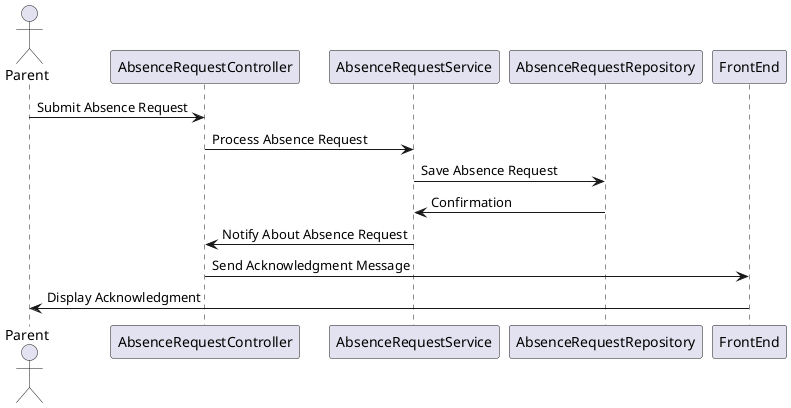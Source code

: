 @startuml
actor Parent
participant AbsenceRequestController
participant AbsenceRequestService
participant AbsenceRequestRepository
participant FrontEnd

Parent -> AbsenceRequestController: Submit Absence Request
AbsenceRequestController -> AbsenceRequestService: Process Absence Request
AbsenceRequestService -> AbsenceRequestRepository: Save Absence Request
AbsenceRequestRepository -> AbsenceRequestService: Confirmation
AbsenceRequestService -> AbsenceRequestController: Notify About Absence Request
AbsenceRequestController -> FrontEnd: Send Acknowledgment Message
FrontEnd -> Parent: Display Acknowledgment
@enduml
